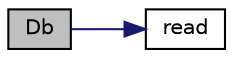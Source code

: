 digraph "Db"
{
  bgcolor="transparent";
  edge [fontname="Helvetica",fontsize="10",labelfontname="Helvetica",labelfontsize="10"];
  node [fontname="Helvetica",fontsize="10",shape=record];
  rankdir="LR";
  Node12 [label="Db",height=0.2,width=0.4,color="black", fillcolor="grey75", style="filled", fontcolor="black"];
  Node12 -> Node13 [color="midnightblue",fontsize="10",style="solid",fontname="Helvetica"];
  Node13 [label="read",height=0.2,width=0.4,color="black",URL="$a32961.html#a1b15fb7c94e36dd2240e86ac60d446fe",tooltip="Update properties from given dictionary. "];
}
